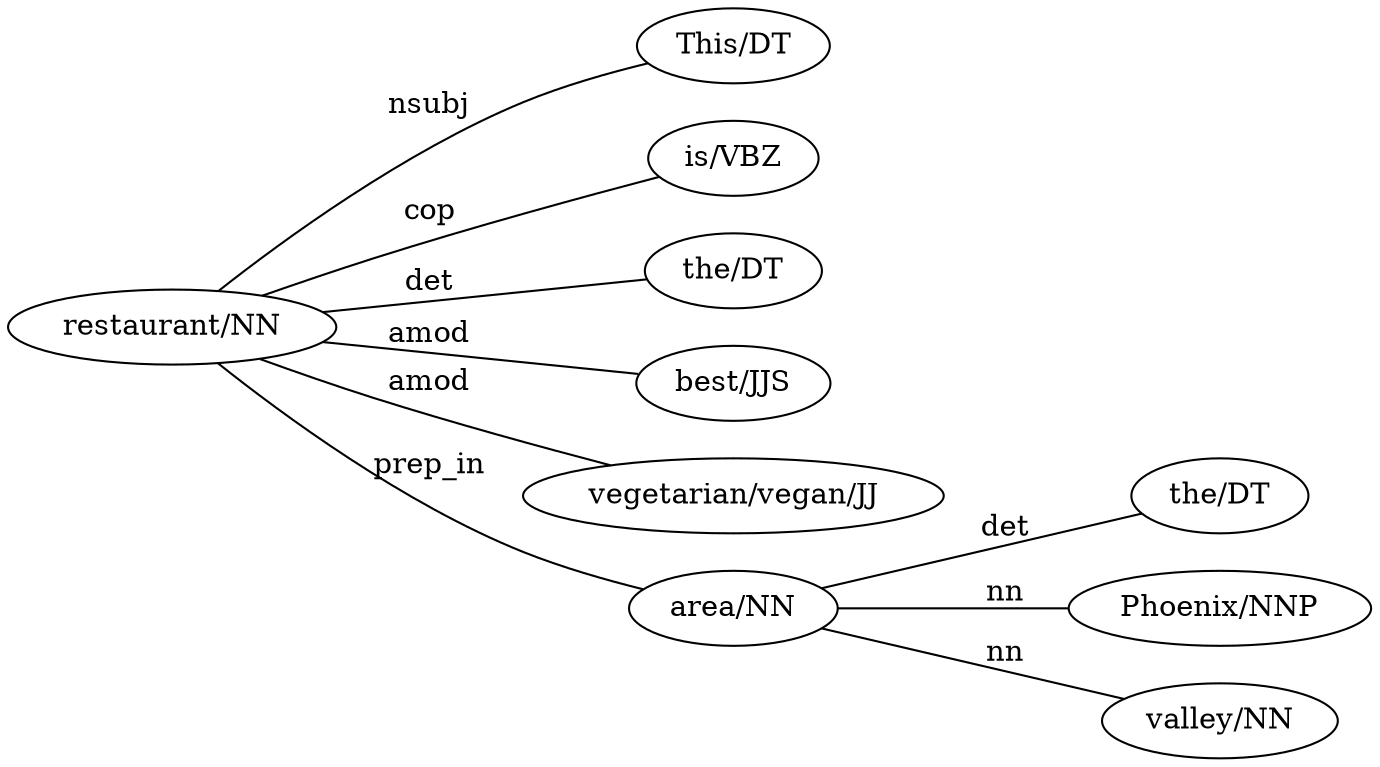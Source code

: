 graph  {
  rankdir = "LR";		 
  N_1 [label="This/DT"];
  N_2 [label="is/VBZ"];
  N_3 [label="the/DT"];
  N_4 [label="best/JJS"];
  N_5 [label="vegetarian/vegan/JJ"];
  N_6 [label="restaurant/NN"];
  N_8 [label="the/DT"];
  N_9 [label="Phoenix/NNP"];
  N_10 [label="valley/NN"];
  N_11 [label="area/NN"];
  N_6 -- N_1 [label="nsubj"];
  N_6 -- N_2 [label="cop"];
  N_6 -- N_3 [label="det"];
  N_6 -- N_4 [label="amod"];
  N_6 -- N_5 [label="amod"];
  N_6 -- N_11 [label="prep_in"];
  N_11 -- N_8 [label="det"];
  N_11 -- N_9 [label="nn"];
  N_11 -- N_10 [label="nn"];
}
